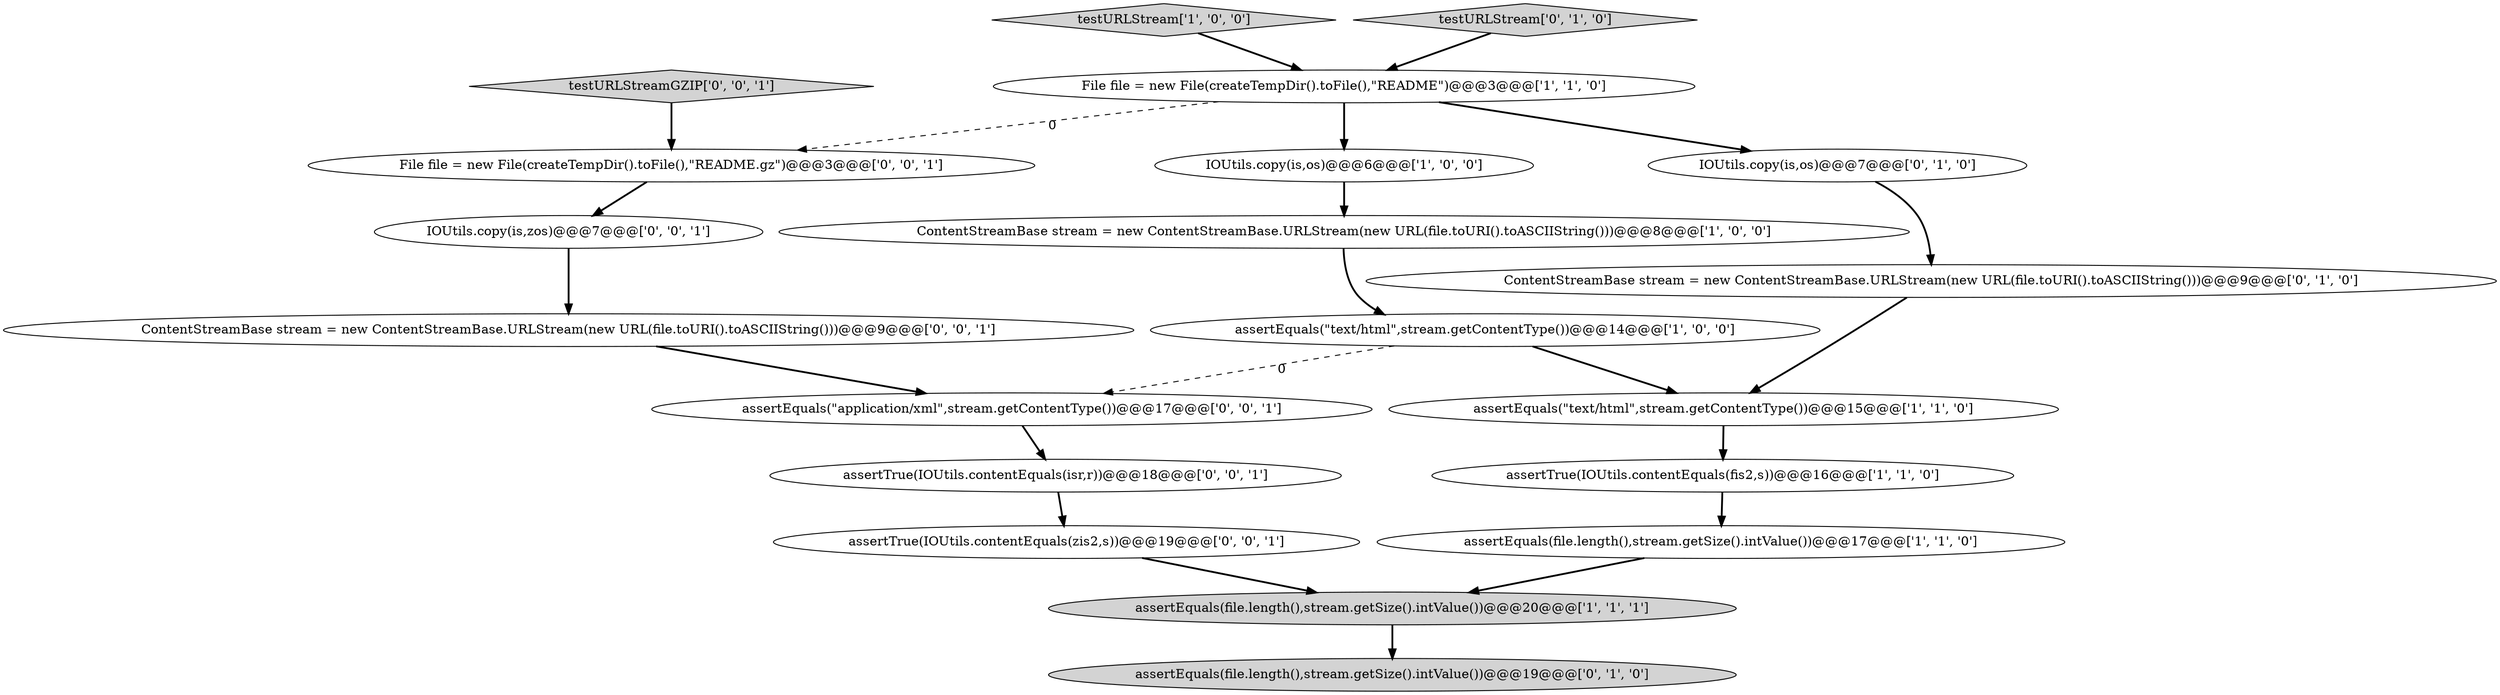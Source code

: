digraph {
1 [style = filled, label = "IOUtils.copy(is,os)@@@6@@@['1', '0', '0']", fillcolor = white, shape = ellipse image = "AAA0AAABBB1BBB"];
15 [style = filled, label = "assertTrue(IOUtils.contentEquals(zis2,s))@@@19@@@['0', '0', '1']", fillcolor = white, shape = ellipse image = "AAA0AAABBB3BBB"];
2 [style = filled, label = "testURLStream['1', '0', '0']", fillcolor = lightgray, shape = diamond image = "AAA0AAABBB1BBB"];
8 [style = filled, label = "assertEquals(file.length(),stream.getSize().intValue())@@@20@@@['1', '1', '1']", fillcolor = lightgray, shape = ellipse image = "AAA0AAABBB1BBB"];
0 [style = filled, label = "ContentStreamBase stream = new ContentStreamBase.URLStream(new URL(file.toURI().toASCIIString()))@@@8@@@['1', '0', '0']", fillcolor = white, shape = ellipse image = "AAA0AAABBB1BBB"];
6 [style = filled, label = "assertTrue(IOUtils.contentEquals(fis2,s))@@@16@@@['1', '1', '0']", fillcolor = white, shape = ellipse image = "AAA0AAABBB1BBB"];
11 [style = filled, label = "ContentStreamBase stream = new ContentStreamBase.URLStream(new URL(file.toURI().toASCIIString()))@@@9@@@['0', '1', '0']", fillcolor = white, shape = ellipse image = "AAA0AAABBB2BBB"];
16 [style = filled, label = "IOUtils.copy(is,zos)@@@7@@@['0', '0', '1']", fillcolor = white, shape = ellipse image = "AAA0AAABBB3BBB"];
3 [style = filled, label = "File file = new File(createTempDir().toFile(),\"README\")@@@3@@@['1', '1', '0']", fillcolor = white, shape = ellipse image = "AAA0AAABBB1BBB"];
17 [style = filled, label = "assertTrue(IOUtils.contentEquals(isr,r))@@@18@@@['0', '0', '1']", fillcolor = white, shape = ellipse image = "AAA0AAABBB3BBB"];
14 [style = filled, label = "testURLStreamGZIP['0', '0', '1']", fillcolor = lightgray, shape = diamond image = "AAA0AAABBB3BBB"];
12 [style = filled, label = "assertEquals(file.length(),stream.getSize().intValue())@@@19@@@['0', '1', '0']", fillcolor = lightgray, shape = ellipse image = "AAA0AAABBB2BBB"];
5 [style = filled, label = "assertEquals(\"text/html\",stream.getContentType())@@@14@@@['1', '0', '0']", fillcolor = white, shape = ellipse image = "AAA0AAABBB1BBB"];
9 [style = filled, label = "IOUtils.copy(is,os)@@@7@@@['0', '1', '0']", fillcolor = white, shape = ellipse image = "AAA0AAABBB2BBB"];
18 [style = filled, label = "assertEquals(\"application/xml\",stream.getContentType())@@@17@@@['0', '0', '1']", fillcolor = white, shape = ellipse image = "AAA0AAABBB3BBB"];
19 [style = filled, label = "ContentStreamBase stream = new ContentStreamBase.URLStream(new URL(file.toURI().toASCIIString()))@@@9@@@['0', '0', '1']", fillcolor = white, shape = ellipse image = "AAA0AAABBB3BBB"];
13 [style = filled, label = "File file = new File(createTempDir().toFile(),\"README.gz\")@@@3@@@['0', '0', '1']", fillcolor = white, shape = ellipse image = "AAA0AAABBB3BBB"];
10 [style = filled, label = "testURLStream['0', '1', '0']", fillcolor = lightgray, shape = diamond image = "AAA0AAABBB2BBB"];
4 [style = filled, label = "assertEquals(\"text/html\",stream.getContentType())@@@15@@@['1', '1', '0']", fillcolor = white, shape = ellipse image = "AAA0AAABBB1BBB"];
7 [style = filled, label = "assertEquals(file.length(),stream.getSize().intValue())@@@17@@@['1', '1', '0']", fillcolor = white, shape = ellipse image = "AAA0AAABBB1BBB"];
19->18 [style = bold, label=""];
9->11 [style = bold, label=""];
3->1 [style = bold, label=""];
4->6 [style = bold, label=""];
2->3 [style = bold, label=""];
11->4 [style = bold, label=""];
18->17 [style = bold, label=""];
10->3 [style = bold, label=""];
1->0 [style = bold, label=""];
16->19 [style = bold, label=""];
7->8 [style = bold, label=""];
3->13 [style = dashed, label="0"];
5->18 [style = dashed, label="0"];
13->16 [style = bold, label=""];
3->9 [style = bold, label=""];
5->4 [style = bold, label=""];
17->15 [style = bold, label=""];
14->13 [style = bold, label=""];
6->7 [style = bold, label=""];
15->8 [style = bold, label=""];
8->12 [style = bold, label=""];
0->5 [style = bold, label=""];
}
